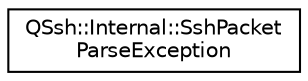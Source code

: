 digraph "Graphical Class Hierarchy"
{
  edge [fontname="Helvetica",fontsize="10",labelfontname="Helvetica",labelfontsize="10"];
  node [fontname="Helvetica",fontsize="10",shape=record];
  rankdir="LR";
  Node0 [label="QSsh::Internal::SshPacket\lParseException",height=0.2,width=0.4,color="black", fillcolor="white", style="filled",URL="$class_q_ssh_1_1_internal_1_1_ssh_packet_parse_exception.html"];
}
